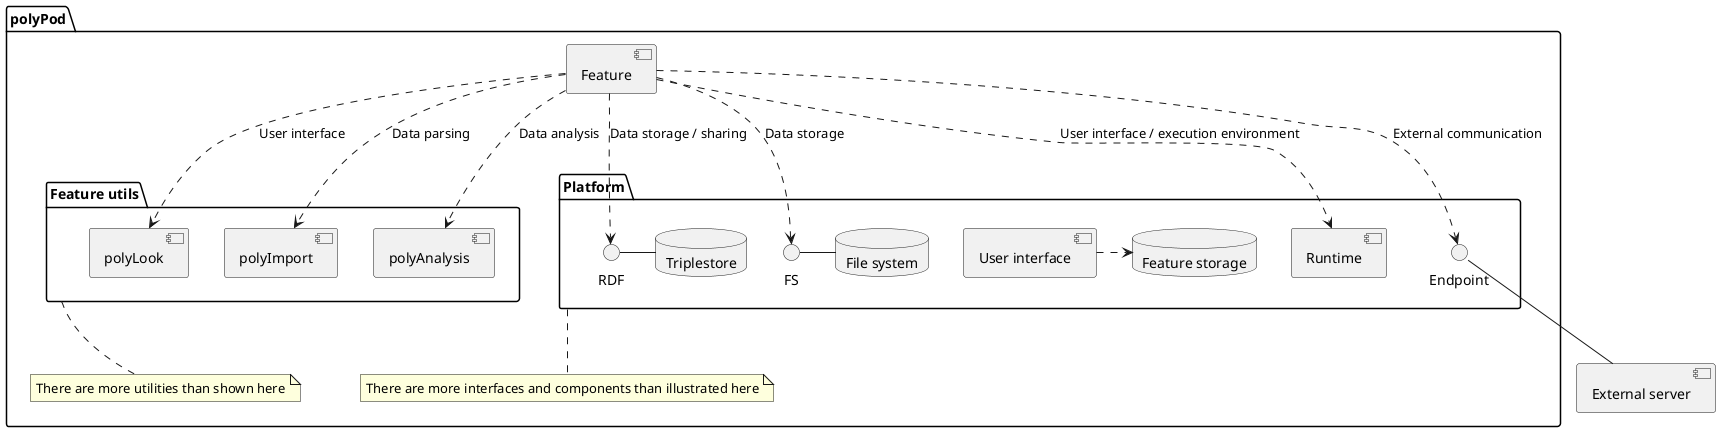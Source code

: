 @startuml

[External server] as ExternalServer

package "polyPod" {
        [Feature]

        together {
                package "Feature utils" as FeatureUtils {
                        [polyLook]
                        [polyImport]
                        [polyAnalysis]
                }
                note bottom of FeatureUtils : There are more utilities than shown here

                package Platform {
                        together {
                                interface RDF
                                database Triplestore
                                RDF - Triplestore
                        }

                        together {
                                interface FS
                                database "File system" as FileSystem
                                FS - FileSystem
                        }

                        [User interface]
                        database "Feature storage" as FeatureStorage
                        [User interface] .> FeatureStorage

                        [Runtime]
                        interface Endpoint
                }
                note bottom of Platform : There are more interfaces and components than illustrated here
        }

        Feature .> polyLook : User interface
        Feature .> polyImport : Data parsing
        Feature .> polyAnalysis : Data analysis

        Feature ..> RDF : Data storage / sharing
        Feature ..> FS : Data storage
        Feature ..> Runtime : User interface / execution environment
        Feature ..> Endpoint : External communication
}

Endpoint -- ExternalServer

@enduml
